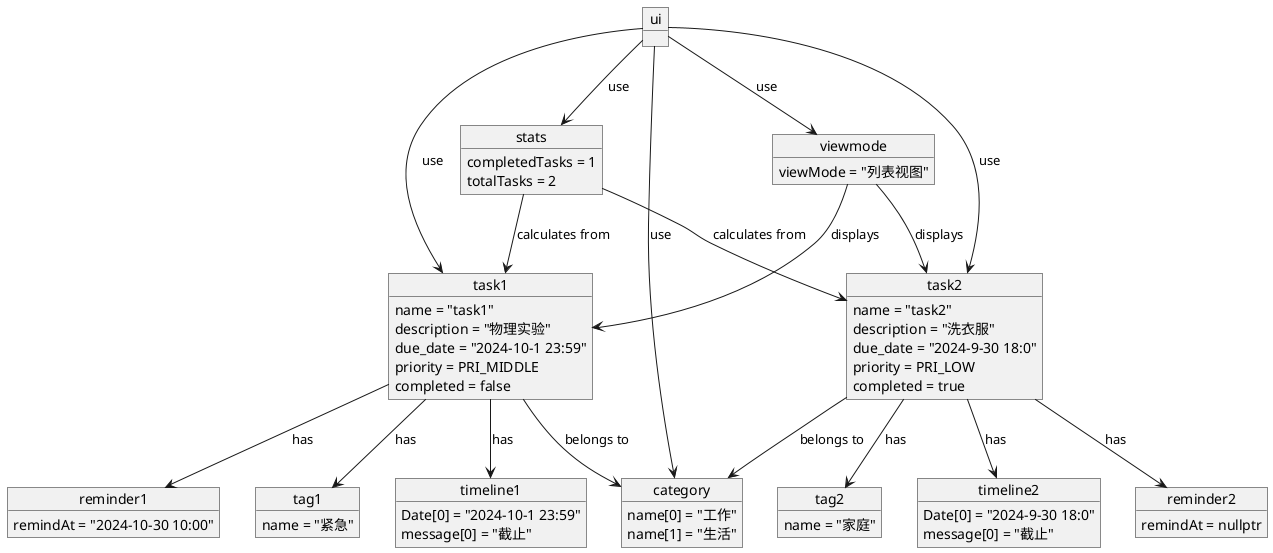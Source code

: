 @startuml
object task1 {
    name = "task1"
    description = "物理实验"
    due_date = "2024-10-1 23:59"
    priority = PRI_MIDDLE
    completed = false
}

object task2 {
    name = "task2"
    description = "洗衣服"
    due_date = "2024-9-30 18:0"
    priority = PRI_LOW
    completed = true
}

object category {
    name[0] = "工作"
    name[1] = "生活"
}

object tag1 {
    name = "紧急"
}

object tag2 {
    name = "家庭"
}

object timeline1 {
    Date[0] = "2024-10-1 23:59"
    message[0] = "截止"
}

object timeline2 {
    Date[0] = "2024-9-30 18:0"
    message[0] = "截止"
}

object reminder1 {
    remindAt = "2024-10-30 10:00"
}

object reminder2 {
    remindAt = nullptr
}

object viewmode {
    viewMode = "列表视图"
}

object stats {
    completedTasks = 1
    totalTasks = 2
}

object ui {
    
}

task1 --> category : belongs to
task2 --> category : belongs to
task1 --> reminder1 : has
task2 --> reminder2 : has
task1 --> tag1 : has
task2 --> tag2 : has
task1 --> timeline1 : has
task2 --> timeline2 : has
viewmode --> task1 : displays
viewmode --> task2 : displays
stats --> task1 : calculates from
stats --> task2 : calculates from

ui --> task1 : use
ui --> task2 : use
ui --> category : use
ui --> viewmode : use
ui --> stats : use

@enduml
